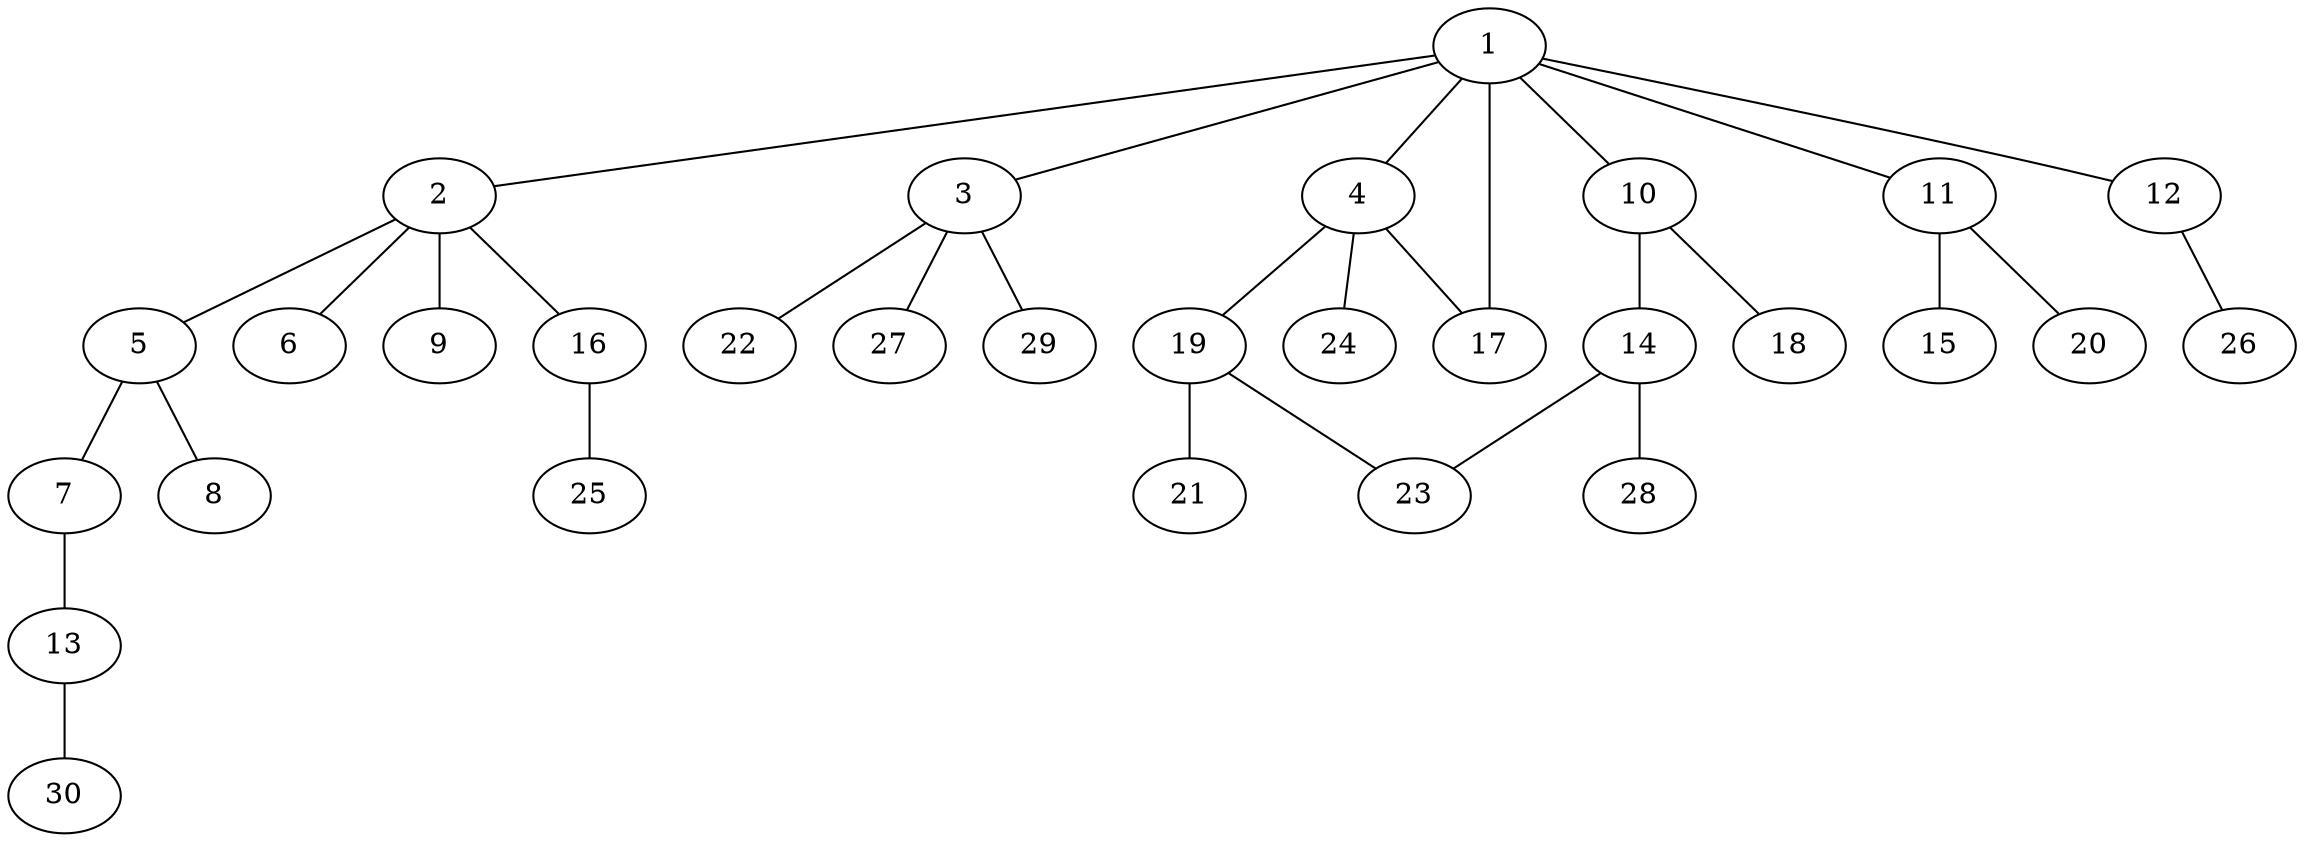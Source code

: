 graph graphname {1--2
1--3
1--4
1--10
1--11
1--12
1--17
2--5
2--6
2--9
2--16
3--22
3--27
3--29
4--17
4--19
4--24
5--7
5--8
7--13
10--14
10--18
11--15
11--20
12--26
13--30
14--23
14--28
16--25
19--21
19--23
}